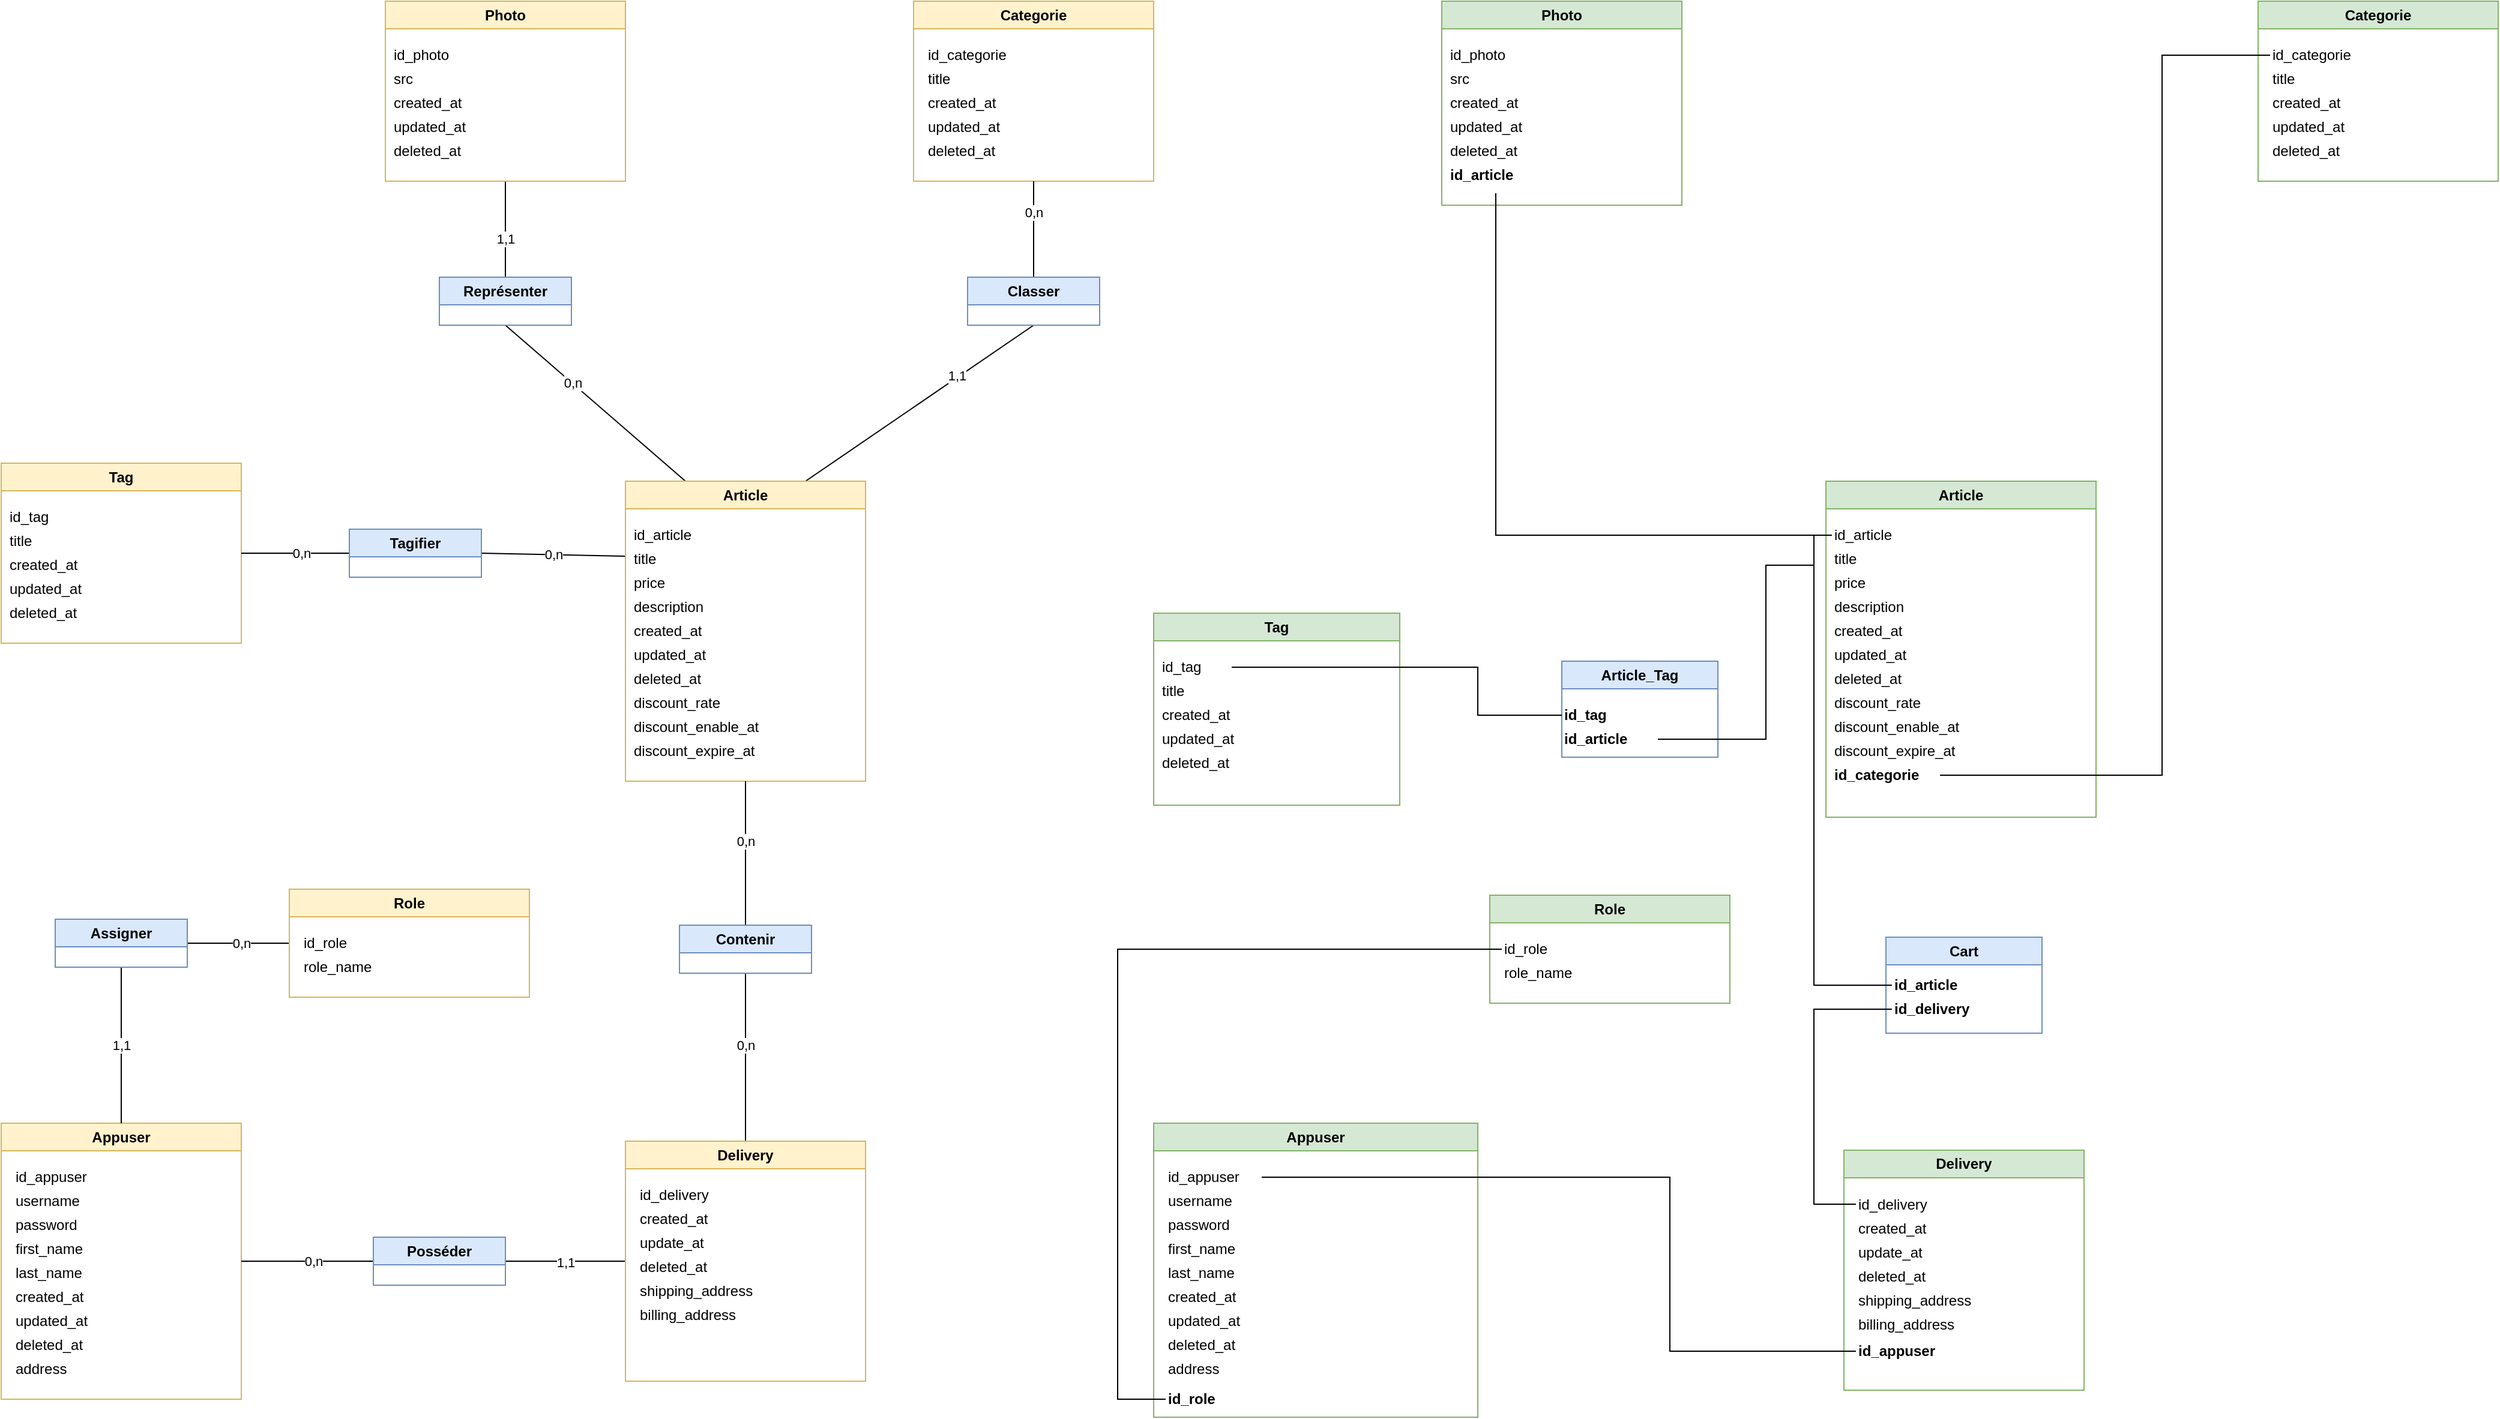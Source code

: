 <mxfile version="20.8.10" type="github">
  <diagram id="aib1PSoFXxBQyVo25-rL" name="Page-1">
    <mxGraphModel dx="2210" dy="775" grid="1" gridSize="10" guides="1" tooltips="1" connect="1" arrows="1" fold="1" page="1" pageScale="1" pageWidth="850" pageHeight="1100" math="0" shadow="0">
      <root>
        <mxCell id="0" />
        <mxCell id="1" parent="0" />
        <mxCell id="JCA2NXcP29K0GtfBwjYJ-50" style="edgeStyle=none;rounded=0;orthogonalLoop=1;jettySize=auto;html=1;exitX=0;exitY=0.25;exitDx=0;exitDy=0;entryX=1;entryY=0.5;entryDx=0;entryDy=0;endArrow=none;endFill=0;elbow=vertical;" parent="1" source="JCA2NXcP29K0GtfBwjYJ-1" target="JCA2NXcP29K0GtfBwjYJ-49" edge="1">
          <mxGeometry relative="1" as="geometry" />
        </mxCell>
        <mxCell id="JCA2NXcP29K0GtfBwjYJ-52" value="0,n" style="edgeLabel;html=1;align=center;verticalAlign=middle;resizable=0;points=[];" parent="JCA2NXcP29K0GtfBwjYJ-50" vertex="1" connectable="0">
          <mxGeometry x="0.302" y="-1" relative="1" as="geometry">
            <mxPoint x="18" y="1" as="offset" />
          </mxGeometry>
        </mxCell>
        <mxCell id="JCA2NXcP29K0GtfBwjYJ-55" style="edgeStyle=none;rounded=0;orthogonalLoop=1;jettySize=auto;html=1;exitX=0.25;exitY=0;exitDx=0;exitDy=0;entryX=0.5;entryY=1;entryDx=0;entryDy=0;endArrow=none;endFill=0;elbow=vertical;" parent="1" source="JCA2NXcP29K0GtfBwjYJ-1" target="JCA2NXcP29K0GtfBwjYJ-54" edge="1">
          <mxGeometry relative="1" as="geometry" />
        </mxCell>
        <mxCell id="JCA2NXcP29K0GtfBwjYJ-57" value="0,n" style="edgeLabel;html=1;align=center;verticalAlign=middle;resizable=0;points=[];" parent="JCA2NXcP29K0GtfBwjYJ-55" vertex="1" connectable="0">
          <mxGeometry x="0.261" relative="1" as="geometry">
            <mxPoint as="offset" />
          </mxGeometry>
        </mxCell>
        <mxCell id="JCA2NXcP29K0GtfBwjYJ-67" style="edgeStyle=none;rounded=0;orthogonalLoop=1;jettySize=auto;html=1;exitX=0.75;exitY=0;exitDx=0;exitDy=0;entryX=0.5;entryY=1;entryDx=0;entryDy=0;endArrow=none;endFill=0;elbow=vertical;" parent="1" source="JCA2NXcP29K0GtfBwjYJ-1" target="JCA2NXcP29K0GtfBwjYJ-65" edge="1">
          <mxGeometry relative="1" as="geometry" />
        </mxCell>
        <mxCell id="JCA2NXcP29K0GtfBwjYJ-68" value="1,1" style="edgeLabel;html=1;align=center;verticalAlign=middle;resizable=0;points=[];" parent="JCA2NXcP29K0GtfBwjYJ-67" vertex="1" connectable="0">
          <mxGeometry x="0.332" y="2" relative="1" as="geometry">
            <mxPoint as="offset" />
          </mxGeometry>
        </mxCell>
        <mxCell id="JCA2NXcP29K0GtfBwjYJ-1" value="Article" style="swimlane;whiteSpace=wrap;html=1;fillColor=#fff2cc;strokeColor=#d6b656;" parent="1" vertex="1">
          <mxGeometry x="360" y="410" width="200" height="250" as="geometry" />
        </mxCell>
        <mxCell id="JCA2NXcP29K0GtfBwjYJ-3" value="title" style="text;html=1;align=left;verticalAlign=middle;resizable=0;points=[];autosize=1;strokeColor=none;fillColor=none;" parent="JCA2NXcP29K0GtfBwjYJ-1" vertex="1">
          <mxGeometry x="5" y="50" width="40" height="30" as="geometry" />
        </mxCell>
        <mxCell id="JCA2NXcP29K0GtfBwjYJ-4" value="price" style="text;html=1;align=left;verticalAlign=middle;resizable=0;points=[];autosize=1;strokeColor=none;fillColor=none;" parent="JCA2NXcP29K0GtfBwjYJ-1" vertex="1">
          <mxGeometry x="5" y="70" width="50" height="30" as="geometry" />
        </mxCell>
        <mxCell id="JCA2NXcP29K0GtfBwjYJ-5" value="description" style="text;html=1;align=left;verticalAlign=middle;resizable=0;points=[];autosize=1;strokeColor=none;fillColor=none;" parent="JCA2NXcP29K0GtfBwjYJ-1" vertex="1">
          <mxGeometry x="5" y="90" width="80" height="30" as="geometry" />
        </mxCell>
        <mxCell id="JCA2NXcP29K0GtfBwjYJ-2" value="id_article" style="text;html=1;align=left;verticalAlign=middle;resizable=0;points=[];autosize=1;strokeColor=none;fillColor=none;" parent="JCA2NXcP29K0GtfBwjYJ-1" vertex="1">
          <mxGeometry x="5" y="30" width="70" height="30" as="geometry" />
        </mxCell>
        <mxCell id="JCA2NXcP29K0GtfBwjYJ-16" value="created_at" style="text;html=1;align=left;verticalAlign=middle;resizable=0;points=[];autosize=1;strokeColor=none;fillColor=none;" parent="JCA2NXcP29K0GtfBwjYJ-1" vertex="1">
          <mxGeometry x="5" y="110" width="80" height="30" as="geometry" />
        </mxCell>
        <mxCell id="JCA2NXcP29K0GtfBwjYJ-17" value="updated_at" style="text;html=1;align=left;verticalAlign=middle;resizable=0;points=[];autosize=1;strokeColor=none;fillColor=none;" parent="JCA2NXcP29K0GtfBwjYJ-1" vertex="1">
          <mxGeometry x="5" y="130" width="80" height="30" as="geometry" />
        </mxCell>
        <mxCell id="JCA2NXcP29K0GtfBwjYJ-18" value="deleted_at" style="text;html=1;align=left;verticalAlign=middle;resizable=0;points=[];autosize=1;strokeColor=none;fillColor=none;" parent="JCA2NXcP29K0GtfBwjYJ-1" vertex="1">
          <mxGeometry x="5" y="150" width="80" height="30" as="geometry" />
        </mxCell>
        <mxCell id="JCA2NXcP29K0GtfBwjYJ-24" value="discount_rate" style="text;html=1;align=left;verticalAlign=middle;resizable=0;points=[];autosize=1;strokeColor=none;fillColor=none;" parent="JCA2NXcP29K0GtfBwjYJ-1" vertex="1">
          <mxGeometry x="5" y="170" width="100" height="30" as="geometry" />
        </mxCell>
        <mxCell id="JCA2NXcP29K0GtfBwjYJ-26" value="discount_enable_at" style="text;html=1;align=left;verticalAlign=middle;resizable=0;points=[];autosize=1;strokeColor=none;fillColor=none;" parent="JCA2NXcP29K0GtfBwjYJ-1" vertex="1">
          <mxGeometry x="5" y="190" width="130" height="30" as="geometry" />
        </mxCell>
        <mxCell id="JCA2NXcP29K0GtfBwjYJ-27" value="discount_expire_at" style="text;html=1;align=left;verticalAlign=middle;resizable=0;points=[];autosize=1;strokeColor=none;fillColor=none;" parent="JCA2NXcP29K0GtfBwjYJ-1" vertex="1">
          <mxGeometry x="5" y="210" width="120" height="30" as="geometry" />
        </mxCell>
        <mxCell id="JCA2NXcP29K0GtfBwjYJ-8" value="Categorie" style="swimlane;whiteSpace=wrap;html=1;fillColor=#fff2cc;strokeColor=#d6b656;" parent="1" vertex="1">
          <mxGeometry x="600" y="10" width="200" height="150" as="geometry" />
        </mxCell>
        <mxCell id="JCA2NXcP29K0GtfBwjYJ-29" value="id_categorie" style="text;html=1;align=left;verticalAlign=middle;resizable=0;points=[];autosize=1;strokeColor=none;fillColor=none;" parent="JCA2NXcP29K0GtfBwjYJ-8" vertex="1">
          <mxGeometry x="10" y="30" width="90" height="30" as="geometry" />
        </mxCell>
        <mxCell id="JCA2NXcP29K0GtfBwjYJ-30" value="title" style="text;html=1;align=left;verticalAlign=middle;resizable=0;points=[];autosize=1;strokeColor=none;fillColor=none;" parent="JCA2NXcP29K0GtfBwjYJ-8" vertex="1">
          <mxGeometry x="10" y="50" width="40" height="30" as="geometry" />
        </mxCell>
        <mxCell id="JCA2NXcP29K0GtfBwjYJ-70" value="created_at" style="text;html=1;align=left;verticalAlign=middle;resizable=0;points=[];autosize=1;strokeColor=none;fillColor=none;" parent="JCA2NXcP29K0GtfBwjYJ-8" vertex="1">
          <mxGeometry x="10" y="70" width="80" height="30" as="geometry" />
        </mxCell>
        <mxCell id="JCA2NXcP29K0GtfBwjYJ-71" value="updated_at" style="text;html=1;align=left;verticalAlign=middle;resizable=0;points=[];autosize=1;strokeColor=none;fillColor=none;" parent="JCA2NXcP29K0GtfBwjYJ-8" vertex="1">
          <mxGeometry x="10" y="90" width="80" height="30" as="geometry" />
        </mxCell>
        <mxCell id="JCA2NXcP29K0GtfBwjYJ-72" value="deleted_at" style="text;html=1;align=left;verticalAlign=middle;resizable=0;points=[];autosize=1;strokeColor=none;fillColor=none;" parent="JCA2NXcP29K0GtfBwjYJ-8" vertex="1">
          <mxGeometry x="10" y="110" width="80" height="30" as="geometry" />
        </mxCell>
        <mxCell id="JCA2NXcP29K0GtfBwjYJ-15" value="Tag" style="swimlane;whiteSpace=wrap;html=1;fillColor=#fff2cc;strokeColor=#d6b656;" parent="1" vertex="1">
          <mxGeometry x="-160" y="395" width="200" height="150" as="geometry" />
        </mxCell>
        <mxCell id="JCA2NXcP29K0GtfBwjYJ-28" value="id_tag" style="text;html=1;align=left;verticalAlign=middle;resizable=0;points=[];autosize=1;strokeColor=none;fillColor=none;" parent="JCA2NXcP29K0GtfBwjYJ-15" vertex="1">
          <mxGeometry x="5" y="30" width="60" height="30" as="geometry" />
        </mxCell>
        <mxCell id="JCA2NXcP29K0GtfBwjYJ-31" value="title" style="text;html=1;align=left;verticalAlign=middle;resizable=0;points=[];autosize=1;strokeColor=none;fillColor=none;" parent="JCA2NXcP29K0GtfBwjYJ-15" vertex="1">
          <mxGeometry x="5" y="50" width="40" height="30" as="geometry" />
        </mxCell>
        <mxCell id="JCA2NXcP29K0GtfBwjYJ-62" value="created_at" style="text;html=1;align=left;verticalAlign=middle;resizable=0;points=[];autosize=1;strokeColor=none;fillColor=none;" parent="JCA2NXcP29K0GtfBwjYJ-15" vertex="1">
          <mxGeometry x="5" y="70" width="80" height="30" as="geometry" />
        </mxCell>
        <mxCell id="JCA2NXcP29K0GtfBwjYJ-63" value="updated_at" style="text;html=1;align=left;verticalAlign=middle;resizable=0;points=[];autosize=1;strokeColor=none;fillColor=none;" parent="JCA2NXcP29K0GtfBwjYJ-15" vertex="1">
          <mxGeometry x="5" y="90" width="80" height="30" as="geometry" />
        </mxCell>
        <mxCell id="JCA2NXcP29K0GtfBwjYJ-64" value="deleted_at" style="text;html=1;align=left;verticalAlign=middle;resizable=0;points=[];autosize=1;strokeColor=none;fillColor=none;" parent="JCA2NXcP29K0GtfBwjYJ-15" vertex="1">
          <mxGeometry x="5" y="110" width="80" height="30" as="geometry" />
        </mxCell>
        <mxCell id="JCA2NXcP29K0GtfBwjYJ-56" style="edgeStyle=none;rounded=0;orthogonalLoop=1;jettySize=auto;html=1;exitX=0.5;exitY=1;exitDx=0;exitDy=0;entryX=0.5;entryY=0;entryDx=0;entryDy=0;endArrow=none;endFill=0;elbow=vertical;" parent="1" source="JCA2NXcP29K0GtfBwjYJ-19" target="JCA2NXcP29K0GtfBwjYJ-54" edge="1">
          <mxGeometry relative="1" as="geometry" />
        </mxCell>
        <mxCell id="JCA2NXcP29K0GtfBwjYJ-58" value="1,1" style="edgeLabel;html=1;align=center;verticalAlign=middle;resizable=0;points=[];" parent="JCA2NXcP29K0GtfBwjYJ-56" vertex="1" connectable="0">
          <mxGeometry x="0.201" relative="1" as="geometry">
            <mxPoint as="offset" />
          </mxGeometry>
        </mxCell>
        <mxCell id="JCA2NXcP29K0GtfBwjYJ-19" value="Photo" style="swimlane;whiteSpace=wrap;html=1;fillColor=#fff2cc;strokeColor=#d6b656;" parent="1" vertex="1">
          <mxGeometry x="160" y="10" width="200" height="150" as="geometry" />
        </mxCell>
        <mxCell id="JCA2NXcP29K0GtfBwjYJ-20" value="id_photo" style="text;html=1;align=left;verticalAlign=middle;resizable=0;points=[];autosize=1;strokeColor=none;fillColor=none;" parent="JCA2NXcP29K0GtfBwjYJ-19" vertex="1">
          <mxGeometry x="5" y="30" width="70" height="30" as="geometry" />
        </mxCell>
        <mxCell id="JCA2NXcP29K0GtfBwjYJ-21" value="src" style="text;html=1;align=left;verticalAlign=middle;resizable=0;points=[];autosize=1;strokeColor=none;fillColor=none;" parent="JCA2NXcP29K0GtfBwjYJ-19" vertex="1">
          <mxGeometry x="5" y="50" width="40" height="30" as="geometry" />
        </mxCell>
        <mxCell id="JCA2NXcP29K0GtfBwjYJ-59" value="created_at" style="text;html=1;align=left;verticalAlign=middle;resizable=0;points=[];autosize=1;strokeColor=none;fillColor=none;" parent="JCA2NXcP29K0GtfBwjYJ-19" vertex="1">
          <mxGeometry x="5" y="70" width="80" height="30" as="geometry" />
        </mxCell>
        <mxCell id="JCA2NXcP29K0GtfBwjYJ-60" value="updated_at" style="text;html=1;align=left;verticalAlign=middle;resizable=0;points=[];autosize=1;strokeColor=none;fillColor=none;" parent="JCA2NXcP29K0GtfBwjYJ-19" vertex="1">
          <mxGeometry x="5" y="90" width="80" height="30" as="geometry" />
        </mxCell>
        <mxCell id="JCA2NXcP29K0GtfBwjYJ-61" value="deleted_at" style="text;html=1;align=left;verticalAlign=middle;resizable=0;points=[];autosize=1;strokeColor=none;fillColor=none;" parent="JCA2NXcP29K0GtfBwjYJ-19" vertex="1">
          <mxGeometry x="5" y="110" width="80" height="30" as="geometry" />
        </mxCell>
        <mxCell id="JCA2NXcP29K0GtfBwjYJ-51" style="edgeStyle=none;rounded=0;orthogonalLoop=1;jettySize=auto;html=1;exitX=0;exitY=0.5;exitDx=0;exitDy=0;entryX=1;entryY=0.5;entryDx=0;entryDy=0;endArrow=none;endFill=0;elbow=vertical;" parent="1" source="JCA2NXcP29K0GtfBwjYJ-49" target="JCA2NXcP29K0GtfBwjYJ-15" edge="1">
          <mxGeometry relative="1" as="geometry" />
        </mxCell>
        <mxCell id="JCA2NXcP29K0GtfBwjYJ-53" value="0,n" style="edgeLabel;html=1;align=center;verticalAlign=middle;resizable=0;points=[];" parent="JCA2NXcP29K0GtfBwjYJ-51" vertex="1" connectable="0">
          <mxGeometry x="-0.236" y="-1" relative="1" as="geometry">
            <mxPoint x="-6" y="1" as="offset" />
          </mxGeometry>
        </mxCell>
        <mxCell id="JCA2NXcP29K0GtfBwjYJ-49" value="Tagifier" style="swimlane;whiteSpace=wrap;html=1;fillColor=#dae8fc;strokeColor=#6c8ebf;" parent="1" vertex="1">
          <mxGeometry x="130" y="450" width="110" height="40" as="geometry" />
        </mxCell>
        <mxCell id="JCA2NXcP29K0GtfBwjYJ-54" value="Représenter" style="swimlane;whiteSpace=wrap;html=1;fillColor=#dae8fc;strokeColor=#6c8ebf;" parent="1" vertex="1">
          <mxGeometry x="205" y="240" width="110" height="40" as="geometry" />
        </mxCell>
        <mxCell id="JCA2NXcP29K0GtfBwjYJ-66" style="edgeStyle=none;rounded=0;orthogonalLoop=1;jettySize=auto;html=1;exitX=0.5;exitY=0;exitDx=0;exitDy=0;entryX=0.5;entryY=1;entryDx=0;entryDy=0;endArrow=none;endFill=0;elbow=vertical;" parent="1" source="JCA2NXcP29K0GtfBwjYJ-65" target="JCA2NXcP29K0GtfBwjYJ-8" edge="1">
          <mxGeometry relative="1" as="geometry" />
        </mxCell>
        <mxCell id="JCA2NXcP29K0GtfBwjYJ-69" value="0,n" style="edgeLabel;html=1;align=center;verticalAlign=middle;resizable=0;points=[];" parent="JCA2NXcP29K0GtfBwjYJ-66" vertex="1" connectable="0">
          <mxGeometry x="0.35" relative="1" as="geometry">
            <mxPoint as="offset" />
          </mxGeometry>
        </mxCell>
        <mxCell id="JCA2NXcP29K0GtfBwjYJ-65" value="Classer" style="swimlane;whiteSpace=wrap;html=1;fillColor=#dae8fc;strokeColor=#6c8ebf;" parent="1" vertex="1">
          <mxGeometry x="645" y="240" width="110" height="40" as="geometry" />
        </mxCell>
        <mxCell id="GthT2uYReH11epvPupzd-1" value="Appuser" style="swimlane;whiteSpace=wrap;html=1;fillColor=#fff2cc;strokeColor=#d6b656;" parent="1" vertex="1">
          <mxGeometry x="-160" y="945" width="200" height="230" as="geometry" />
        </mxCell>
        <mxCell id="GthT2uYReH11epvPupzd-4" value="username" style="text;html=1;align=left;verticalAlign=middle;resizable=0;points=[];autosize=1;strokeColor=none;fillColor=none;" parent="GthT2uYReH11epvPupzd-1" vertex="1">
          <mxGeometry x="10" y="50" width="80" height="30" as="geometry" />
        </mxCell>
        <mxCell id="GthT2uYReH11epvPupzd-2" value="id_appuser" style="text;html=1;align=left;verticalAlign=middle;resizable=0;points=[];autosize=1;strokeColor=none;fillColor=none;" parent="GthT2uYReH11epvPupzd-1" vertex="1">
          <mxGeometry x="10" y="30" width="80" height="30" as="geometry" />
        </mxCell>
        <mxCell id="GthT2uYReH11epvPupzd-5" value="password" style="text;html=1;align=left;verticalAlign=middle;resizable=0;points=[];autosize=1;strokeColor=none;fillColor=none;" parent="GthT2uYReH11epvPupzd-1" vertex="1">
          <mxGeometry x="10" y="70" width="70" height="30" as="geometry" />
        </mxCell>
        <mxCell id="GthT2uYReH11epvPupzd-6" value="created_at" style="text;html=1;align=left;verticalAlign=middle;resizable=0;points=[];autosize=1;strokeColor=none;fillColor=none;" parent="GthT2uYReH11epvPupzd-1" vertex="1">
          <mxGeometry x="10" y="130" width="80" height="30" as="geometry" />
        </mxCell>
        <mxCell id="GthT2uYReH11epvPupzd-7" value="updated_at" style="text;html=1;align=left;verticalAlign=middle;resizable=0;points=[];autosize=1;strokeColor=none;fillColor=none;" parent="GthT2uYReH11epvPupzd-1" vertex="1">
          <mxGeometry x="10" y="150" width="80" height="30" as="geometry" />
        </mxCell>
        <mxCell id="GthT2uYReH11epvPupzd-8" value="deleted_at" style="text;html=1;align=left;verticalAlign=middle;resizable=0;points=[];autosize=1;strokeColor=none;fillColor=none;" parent="GthT2uYReH11epvPupzd-1" vertex="1">
          <mxGeometry x="10" y="170" width="80" height="30" as="geometry" />
        </mxCell>
        <mxCell id="GthT2uYReH11epvPupzd-25" value="address" style="text;html=1;align=left;verticalAlign=middle;resizable=0;points=[];autosize=1;strokeColor=none;fillColor=none;" parent="GthT2uYReH11epvPupzd-1" vertex="1">
          <mxGeometry x="10" y="190" width="70" height="30" as="geometry" />
        </mxCell>
        <mxCell id="GthT2uYReH11epvPupzd-29" value="first_name" style="text;html=1;align=left;verticalAlign=middle;resizable=0;points=[];autosize=1;strokeColor=none;fillColor=none;" parent="GthT2uYReH11epvPupzd-1" vertex="1">
          <mxGeometry x="10" y="90" width="80" height="30" as="geometry" />
        </mxCell>
        <mxCell id="GthT2uYReH11epvPupzd-30" value="last_name" style="text;html=1;align=left;verticalAlign=middle;resizable=0;points=[];autosize=1;strokeColor=none;fillColor=none;" parent="GthT2uYReH11epvPupzd-1" vertex="1">
          <mxGeometry x="10" y="110" width="80" height="30" as="geometry" />
        </mxCell>
        <mxCell id="GthT2uYReH11epvPupzd-13" style="edgeStyle=orthogonalEdgeStyle;rounded=0;orthogonalLoop=1;jettySize=auto;html=1;exitX=1;exitY=0.5;exitDx=0;exitDy=0;entryX=0;entryY=0.5;entryDx=0;entryDy=0;endArrow=none;endFill=0;" parent="1" source="GthT2uYReH11epvPupzd-11" edge="1">
          <mxGeometry relative="1" as="geometry">
            <mxPoint x="360" y="1060" as="targetPoint" />
          </mxGeometry>
        </mxCell>
        <mxCell id="GthT2uYReH11epvPupzd-14" value="1,1" style="edgeLabel;html=1;align=center;verticalAlign=middle;resizable=0;points=[];" parent="GthT2uYReH11epvPupzd-13" vertex="1" connectable="0">
          <mxGeometry x="0.28" relative="1" as="geometry">
            <mxPoint x="-14" as="offset" />
          </mxGeometry>
        </mxCell>
        <mxCell id="GthT2uYReH11epvPupzd-16" style="edgeStyle=orthogonalEdgeStyle;rounded=0;orthogonalLoop=1;jettySize=auto;html=1;exitX=0;exitY=0.5;exitDx=0;exitDy=0;entryX=1;entryY=0.5;entryDx=0;entryDy=0;endArrow=none;endFill=0;" parent="1" source="GthT2uYReH11epvPupzd-11" target="GthT2uYReH11epvPupzd-1" edge="1">
          <mxGeometry relative="1" as="geometry">
            <Array as="points">
              <mxPoint x="100" y="1060" />
              <mxPoint x="100" y="1060" />
            </Array>
          </mxGeometry>
        </mxCell>
        <mxCell id="GthT2uYReH11epvPupzd-17" value="0,n" style="edgeLabel;html=1;align=center;verticalAlign=middle;resizable=0;points=[];" parent="GthT2uYReH11epvPupzd-16" vertex="1" connectable="0">
          <mxGeometry x="0.218" relative="1" as="geometry">
            <mxPoint x="17" as="offset" />
          </mxGeometry>
        </mxCell>
        <mxCell id="GthT2uYReH11epvPupzd-11" value="Posséder" style="swimlane;whiteSpace=wrap;html=1;fillColor=#dae8fc;strokeColor=#6c8ebf;" parent="1" vertex="1">
          <mxGeometry x="150" y="1040" width="110" height="40" as="geometry" />
        </mxCell>
        <mxCell id="GthT2uYReH11epvPupzd-19" style="edgeStyle=orthogonalEdgeStyle;rounded=0;orthogonalLoop=1;jettySize=auto;html=1;exitX=0.5;exitY=1;exitDx=0;exitDy=0;entryX=0.5;entryY=0;entryDx=0;entryDy=0;endArrow=none;endFill=0;" parent="1" source="GthT2uYReH11epvPupzd-18" edge="1">
          <mxGeometry relative="1" as="geometry">
            <mxPoint x="460" y="960" as="targetPoint" />
          </mxGeometry>
        </mxCell>
        <mxCell id="GthT2uYReH11epvPupzd-24" value="0,n" style="edgeLabel;html=1;align=center;verticalAlign=middle;resizable=0;points=[];" parent="GthT2uYReH11epvPupzd-19" vertex="1" connectable="0">
          <mxGeometry x="-0.343" y="1" relative="1" as="geometry">
            <mxPoint x="-1" y="14" as="offset" />
          </mxGeometry>
        </mxCell>
        <mxCell id="GthT2uYReH11epvPupzd-22" style="edgeStyle=orthogonalEdgeStyle;rounded=0;orthogonalLoop=1;jettySize=auto;html=1;exitX=0.5;exitY=0;exitDx=0;exitDy=0;entryX=0.5;entryY=1;entryDx=0;entryDy=0;endArrow=none;endFill=0;" parent="1" source="GthT2uYReH11epvPupzd-18" target="JCA2NXcP29K0GtfBwjYJ-1" edge="1">
          <mxGeometry relative="1" as="geometry" />
        </mxCell>
        <mxCell id="GthT2uYReH11epvPupzd-23" value="0,n" style="edgeLabel;html=1;align=center;verticalAlign=middle;resizable=0;points=[];" parent="GthT2uYReH11epvPupzd-22" vertex="1" connectable="0">
          <mxGeometry x="0.2" relative="1" as="geometry">
            <mxPoint y="2" as="offset" />
          </mxGeometry>
        </mxCell>
        <mxCell id="GthT2uYReH11epvPupzd-18" value="Contenir" style="swimlane;whiteSpace=wrap;html=1;fillColor=#dae8fc;strokeColor=#6c8ebf;" parent="1" vertex="1">
          <mxGeometry x="405" y="780" width="110" height="40" as="geometry" />
        </mxCell>
        <mxCell id="GthT2uYReH11epvPupzd-32" style="edgeStyle=orthogonalEdgeStyle;rounded=0;orthogonalLoop=1;jettySize=auto;html=1;exitX=0;exitY=0.5;exitDx=0;exitDy=0;entryX=1;entryY=0.5;entryDx=0;entryDy=0;endArrow=none;endFill=0;" parent="1" source="GthT2uYReH11epvPupzd-26" target="GthT2uYReH11epvPupzd-31" edge="1">
          <mxGeometry relative="1" as="geometry" />
        </mxCell>
        <mxCell id="GthT2uYReH11epvPupzd-34" value="0,n" style="edgeLabel;html=1;align=center;verticalAlign=middle;resizable=0;points=[];" parent="GthT2uYReH11epvPupzd-32" vertex="1" connectable="0">
          <mxGeometry x="0.271" y="3" relative="1" as="geometry">
            <mxPoint x="14" y="-3" as="offset" />
          </mxGeometry>
        </mxCell>
        <mxCell id="GthT2uYReH11epvPupzd-26" value="Role" style="swimlane;whiteSpace=wrap;html=1;fillColor=#fff2cc;strokeColor=#d6b656;" parent="1" vertex="1">
          <mxGeometry x="80" y="750" width="200" height="90" as="geometry" />
        </mxCell>
        <mxCell id="GthT2uYReH11epvPupzd-27" value="id_role" style="text;html=1;align=left;verticalAlign=middle;resizable=0;points=[];autosize=1;strokeColor=none;fillColor=none;" parent="GthT2uYReH11epvPupzd-26" vertex="1">
          <mxGeometry x="10" y="30" width="60" height="30" as="geometry" />
        </mxCell>
        <mxCell id="GthT2uYReH11epvPupzd-28" value="role_name" style="text;html=1;align=left;verticalAlign=middle;resizable=0;points=[];autosize=1;strokeColor=none;fillColor=none;" parent="GthT2uYReH11epvPupzd-26" vertex="1">
          <mxGeometry x="10" y="50" width="80" height="30" as="geometry" />
        </mxCell>
        <mxCell id="GthT2uYReH11epvPupzd-33" style="edgeStyle=orthogonalEdgeStyle;rounded=0;orthogonalLoop=1;jettySize=auto;html=1;exitX=0.5;exitY=1;exitDx=0;exitDy=0;entryX=0.5;entryY=0;entryDx=0;entryDy=0;endArrow=none;endFill=0;" parent="1" source="GthT2uYReH11epvPupzd-31" target="GthT2uYReH11epvPupzd-1" edge="1">
          <mxGeometry relative="1" as="geometry" />
        </mxCell>
        <mxCell id="GthT2uYReH11epvPupzd-35" value="1,1" style="edgeLabel;html=1;align=center;verticalAlign=middle;resizable=0;points=[];" parent="GthT2uYReH11epvPupzd-33" vertex="1" connectable="0">
          <mxGeometry x="-0.169" y="2" relative="1" as="geometry">
            <mxPoint x="-2" y="11" as="offset" />
          </mxGeometry>
        </mxCell>
        <mxCell id="GthT2uYReH11epvPupzd-31" value="Assigner" style="swimlane;whiteSpace=wrap;html=1;fillColor=#dae8fc;strokeColor=#6c8ebf;" parent="1" vertex="1">
          <mxGeometry x="-115" y="775" width="110" height="40" as="geometry" />
        </mxCell>
        <mxCell id="GthT2uYReH11epvPupzd-39" value="Delivery" style="swimlane;whiteSpace=wrap;html=1;fillColor=#fff2cc;strokeColor=#d6b656;startSize=23;" parent="1" vertex="1">
          <mxGeometry x="360" y="960" width="200" height="200" as="geometry" />
        </mxCell>
        <mxCell id="GthT2uYReH11epvPupzd-40" value="id_delivery" style="text;html=1;align=left;verticalAlign=middle;resizable=0;points=[];autosize=1;strokeColor=none;fillColor=none;" parent="GthT2uYReH11epvPupzd-39" vertex="1">
          <mxGeometry x="10" y="30" width="80" height="30" as="geometry" />
        </mxCell>
        <mxCell id="GthT2uYReH11epvPupzd-41" value="created_at" style="text;html=1;align=left;verticalAlign=middle;resizable=0;points=[];autosize=1;strokeColor=none;fillColor=none;" parent="GthT2uYReH11epvPupzd-39" vertex="1">
          <mxGeometry x="10" y="50" width="80" height="30" as="geometry" />
        </mxCell>
        <mxCell id="GthT2uYReH11epvPupzd-42" value="update_at" style="text;html=1;align=left;verticalAlign=middle;resizable=0;points=[];autosize=1;strokeColor=none;fillColor=none;" parent="GthT2uYReH11epvPupzd-39" vertex="1">
          <mxGeometry x="10" y="70" width="80" height="30" as="geometry" />
        </mxCell>
        <mxCell id="GthT2uYReH11epvPupzd-43" value="deleted_at" style="text;html=1;align=left;verticalAlign=middle;resizable=0;points=[];autosize=1;strokeColor=none;fillColor=none;" parent="GthT2uYReH11epvPupzd-39" vertex="1">
          <mxGeometry x="10" y="90" width="80" height="30" as="geometry" />
        </mxCell>
        <mxCell id="GthT2uYReH11epvPupzd-49" value="shipping_address" style="text;html=1;align=left;verticalAlign=middle;resizable=0;points=[];autosize=1;strokeColor=none;fillColor=none;" parent="GthT2uYReH11epvPupzd-39" vertex="1">
          <mxGeometry x="10" y="110" width="120" height="30" as="geometry" />
        </mxCell>
        <mxCell id="GthT2uYReH11epvPupzd-50" value="billing_address" style="text;html=1;align=left;verticalAlign=middle;resizable=0;points=[];autosize=1;strokeColor=none;fillColor=none;" parent="GthT2uYReH11epvPupzd-39" vertex="1">
          <mxGeometry x="10" y="130" width="100" height="30" as="geometry" />
        </mxCell>
        <mxCell id="LTdKM08QYmZRbwd2wh2D-7" value="Article" style="swimlane;whiteSpace=wrap;html=1;fillColor=#d5e8d4;strokeColor=#82b366;" parent="1" vertex="1">
          <mxGeometry x="1360" y="410" width="225" height="280" as="geometry" />
        </mxCell>
        <mxCell id="LTdKM08QYmZRbwd2wh2D-8" value="title" style="text;html=1;align=left;verticalAlign=middle;resizable=0;points=[];autosize=1;strokeColor=none;fillColor=none;" parent="LTdKM08QYmZRbwd2wh2D-7" vertex="1">
          <mxGeometry x="5" y="50" width="40" height="30" as="geometry" />
        </mxCell>
        <mxCell id="LTdKM08QYmZRbwd2wh2D-9" value="price" style="text;html=1;align=left;verticalAlign=middle;resizable=0;points=[];autosize=1;strokeColor=none;fillColor=none;" parent="LTdKM08QYmZRbwd2wh2D-7" vertex="1">
          <mxGeometry x="5" y="70" width="50" height="30" as="geometry" />
        </mxCell>
        <mxCell id="LTdKM08QYmZRbwd2wh2D-10" value="description" style="text;html=1;align=left;verticalAlign=middle;resizable=0;points=[];autosize=1;strokeColor=none;fillColor=none;" parent="LTdKM08QYmZRbwd2wh2D-7" vertex="1">
          <mxGeometry x="5" y="90" width="80" height="30" as="geometry" />
        </mxCell>
        <mxCell id="LTdKM08QYmZRbwd2wh2D-11" value="id_article" style="text;html=1;align=left;verticalAlign=middle;resizable=0;points=[];autosize=1;strokeColor=none;fillColor=none;" parent="LTdKM08QYmZRbwd2wh2D-7" vertex="1">
          <mxGeometry x="5" y="30" width="70" height="30" as="geometry" />
        </mxCell>
        <mxCell id="LTdKM08QYmZRbwd2wh2D-12" value="created_at" style="text;html=1;align=left;verticalAlign=middle;resizable=0;points=[];autosize=1;strokeColor=none;fillColor=none;" parent="LTdKM08QYmZRbwd2wh2D-7" vertex="1">
          <mxGeometry x="5" y="110" width="80" height="30" as="geometry" />
        </mxCell>
        <mxCell id="LTdKM08QYmZRbwd2wh2D-13" value="updated_at" style="text;html=1;align=left;verticalAlign=middle;resizable=0;points=[];autosize=1;strokeColor=none;fillColor=none;" parent="LTdKM08QYmZRbwd2wh2D-7" vertex="1">
          <mxGeometry x="5" y="130" width="80" height="30" as="geometry" />
        </mxCell>
        <mxCell id="LTdKM08QYmZRbwd2wh2D-14" value="deleted_at" style="text;html=1;align=left;verticalAlign=middle;resizable=0;points=[];autosize=1;strokeColor=none;fillColor=none;" parent="LTdKM08QYmZRbwd2wh2D-7" vertex="1">
          <mxGeometry x="5" y="150" width="80" height="30" as="geometry" />
        </mxCell>
        <mxCell id="LTdKM08QYmZRbwd2wh2D-15" value="discount_rate" style="text;html=1;align=left;verticalAlign=middle;resizable=0;points=[];autosize=1;strokeColor=none;fillColor=none;" parent="LTdKM08QYmZRbwd2wh2D-7" vertex="1">
          <mxGeometry x="5" y="170" width="100" height="30" as="geometry" />
        </mxCell>
        <mxCell id="LTdKM08QYmZRbwd2wh2D-16" value="discount_enable_at" style="text;html=1;align=left;verticalAlign=middle;resizable=0;points=[];autosize=1;strokeColor=none;fillColor=none;" parent="LTdKM08QYmZRbwd2wh2D-7" vertex="1">
          <mxGeometry x="5" y="190" width="130" height="30" as="geometry" />
        </mxCell>
        <mxCell id="LTdKM08QYmZRbwd2wh2D-17" value="discount_expire_at" style="text;html=1;align=left;verticalAlign=middle;resizable=0;points=[];autosize=1;strokeColor=none;fillColor=none;" parent="LTdKM08QYmZRbwd2wh2D-7" vertex="1">
          <mxGeometry x="5" y="210" width="120" height="30" as="geometry" />
        </mxCell>
        <mxCell id="LTdKM08QYmZRbwd2wh2D-27" value="id_categorie" style="text;html=1;align=left;verticalAlign=middle;resizable=0;points=[];autosize=1;strokeColor=none;fillColor=none;fontStyle=1" parent="LTdKM08QYmZRbwd2wh2D-7" vertex="1">
          <mxGeometry x="5" y="230" width="90" height="30" as="geometry" />
        </mxCell>
        <mxCell id="LTdKM08QYmZRbwd2wh2D-18" value="Categorie" style="swimlane;whiteSpace=wrap;html=1;fillColor=#d5e8d4;strokeColor=#82b366;" parent="1" vertex="1">
          <mxGeometry x="1720" y="10" width="200" height="150" as="geometry" />
        </mxCell>
        <mxCell id="LTdKM08QYmZRbwd2wh2D-19" value="id_categorie" style="text;html=1;align=left;verticalAlign=middle;resizable=0;points=[];autosize=1;strokeColor=none;fillColor=none;" parent="LTdKM08QYmZRbwd2wh2D-18" vertex="1">
          <mxGeometry x="10" y="30" width="90" height="30" as="geometry" />
        </mxCell>
        <mxCell id="LTdKM08QYmZRbwd2wh2D-20" value="title" style="text;html=1;align=left;verticalAlign=middle;resizable=0;points=[];autosize=1;strokeColor=none;fillColor=none;" parent="LTdKM08QYmZRbwd2wh2D-18" vertex="1">
          <mxGeometry x="10" y="50" width="40" height="30" as="geometry" />
        </mxCell>
        <mxCell id="LTdKM08QYmZRbwd2wh2D-21" value="created_at" style="text;html=1;align=left;verticalAlign=middle;resizable=0;points=[];autosize=1;strokeColor=none;fillColor=none;" parent="LTdKM08QYmZRbwd2wh2D-18" vertex="1">
          <mxGeometry x="10" y="70" width="80" height="30" as="geometry" />
        </mxCell>
        <mxCell id="LTdKM08QYmZRbwd2wh2D-22" value="updated_at" style="text;html=1;align=left;verticalAlign=middle;resizable=0;points=[];autosize=1;strokeColor=none;fillColor=none;" parent="LTdKM08QYmZRbwd2wh2D-18" vertex="1">
          <mxGeometry x="10" y="90" width="80" height="30" as="geometry" />
        </mxCell>
        <mxCell id="LTdKM08QYmZRbwd2wh2D-23" value="deleted_at" style="text;html=1;align=left;verticalAlign=middle;resizable=0;points=[];autosize=1;strokeColor=none;fillColor=none;" parent="LTdKM08QYmZRbwd2wh2D-18" vertex="1">
          <mxGeometry x="10" y="110" width="80" height="30" as="geometry" />
        </mxCell>
        <mxCell id="LTdKM08QYmZRbwd2wh2D-28" value="" style="edgeStyle=orthogonalEdgeStyle;rounded=0;orthogonalLoop=1;jettySize=auto;html=1;endArrow=none;endFill=0;" parent="1" source="LTdKM08QYmZRbwd2wh2D-19" target="LTdKM08QYmZRbwd2wh2D-27" edge="1">
          <mxGeometry relative="1" as="geometry">
            <Array as="points">
              <mxPoint x="1640" y="55" />
              <mxPoint x="1640" y="655" />
            </Array>
          </mxGeometry>
        </mxCell>
        <mxCell id="LTdKM08QYmZRbwd2wh2D-29" value="Photo" style="swimlane;whiteSpace=wrap;html=1;fillColor=#d5e8d4;strokeColor=#82b366;" parent="1" vertex="1">
          <mxGeometry x="1040" y="10" width="200" height="170" as="geometry" />
        </mxCell>
        <mxCell id="LTdKM08QYmZRbwd2wh2D-30" value="id_photo" style="text;html=1;align=left;verticalAlign=middle;resizable=0;points=[];autosize=1;strokeColor=none;fillColor=none;" parent="LTdKM08QYmZRbwd2wh2D-29" vertex="1">
          <mxGeometry x="5" y="30" width="70" height="30" as="geometry" />
        </mxCell>
        <mxCell id="LTdKM08QYmZRbwd2wh2D-31" value="src" style="text;html=1;align=left;verticalAlign=middle;resizable=0;points=[];autosize=1;strokeColor=none;fillColor=none;" parent="LTdKM08QYmZRbwd2wh2D-29" vertex="1">
          <mxGeometry x="5" y="50" width="40" height="30" as="geometry" />
        </mxCell>
        <mxCell id="LTdKM08QYmZRbwd2wh2D-32" value="created_at" style="text;html=1;align=left;verticalAlign=middle;resizable=0;points=[];autosize=1;strokeColor=none;fillColor=none;" parent="LTdKM08QYmZRbwd2wh2D-29" vertex="1">
          <mxGeometry x="5" y="70" width="80" height="30" as="geometry" />
        </mxCell>
        <mxCell id="LTdKM08QYmZRbwd2wh2D-33" value="updated_at" style="text;html=1;align=left;verticalAlign=middle;resizable=0;points=[];autosize=1;strokeColor=none;fillColor=none;" parent="LTdKM08QYmZRbwd2wh2D-29" vertex="1">
          <mxGeometry x="5" y="90" width="80" height="30" as="geometry" />
        </mxCell>
        <mxCell id="LTdKM08QYmZRbwd2wh2D-34" value="deleted_at" style="text;html=1;align=left;verticalAlign=middle;resizable=0;points=[];autosize=1;strokeColor=none;fillColor=none;" parent="LTdKM08QYmZRbwd2wh2D-29" vertex="1">
          <mxGeometry x="5" y="110" width="80" height="30" as="geometry" />
        </mxCell>
        <mxCell id="LTdKM08QYmZRbwd2wh2D-35" value="id_article" style="text;html=1;align=left;verticalAlign=middle;resizable=0;points=[];autosize=1;strokeColor=none;fillColor=none;fontStyle=1" parent="LTdKM08QYmZRbwd2wh2D-29" vertex="1">
          <mxGeometry x="5" y="130" width="80" height="30" as="geometry" />
        </mxCell>
        <mxCell id="LTdKM08QYmZRbwd2wh2D-36" value="" style="edgeStyle=orthogonalEdgeStyle;rounded=0;orthogonalLoop=1;jettySize=auto;html=1;endArrow=none;endFill=0;" parent="1" source="LTdKM08QYmZRbwd2wh2D-11" target="LTdKM08QYmZRbwd2wh2D-35" edge="1">
          <mxGeometry relative="1" as="geometry" />
        </mxCell>
        <mxCell id="LTdKM08QYmZRbwd2wh2D-37" value="Tag" style="swimlane;whiteSpace=wrap;html=1;fillColor=#d5e8d4;strokeColor=#82b366;" parent="1" vertex="1">
          <mxGeometry x="800" y="520" width="205" height="160" as="geometry" />
        </mxCell>
        <mxCell id="LTdKM08QYmZRbwd2wh2D-38" value="id_tag" style="text;html=1;align=left;verticalAlign=middle;resizable=0;points=[];autosize=1;strokeColor=none;fillColor=none;" parent="LTdKM08QYmZRbwd2wh2D-37" vertex="1">
          <mxGeometry x="5" y="30" width="60" height="30" as="geometry" />
        </mxCell>
        <mxCell id="LTdKM08QYmZRbwd2wh2D-39" value="title" style="text;html=1;align=left;verticalAlign=middle;resizable=0;points=[];autosize=1;strokeColor=none;fillColor=none;" parent="LTdKM08QYmZRbwd2wh2D-37" vertex="1">
          <mxGeometry x="5" y="50" width="40" height="30" as="geometry" />
        </mxCell>
        <mxCell id="LTdKM08QYmZRbwd2wh2D-40" value="created_at" style="text;html=1;align=left;verticalAlign=middle;resizable=0;points=[];autosize=1;strokeColor=none;fillColor=none;" parent="LTdKM08QYmZRbwd2wh2D-37" vertex="1">
          <mxGeometry x="5" y="70" width="80" height="30" as="geometry" />
        </mxCell>
        <mxCell id="LTdKM08QYmZRbwd2wh2D-41" value="updated_at" style="text;html=1;align=left;verticalAlign=middle;resizable=0;points=[];autosize=1;strokeColor=none;fillColor=none;" parent="LTdKM08QYmZRbwd2wh2D-37" vertex="1">
          <mxGeometry x="5" y="90" width="80" height="30" as="geometry" />
        </mxCell>
        <mxCell id="LTdKM08QYmZRbwd2wh2D-42" value="deleted_at" style="text;html=1;align=left;verticalAlign=middle;resizable=0;points=[];autosize=1;strokeColor=none;fillColor=none;" parent="LTdKM08QYmZRbwd2wh2D-37" vertex="1">
          <mxGeometry x="5" y="110" width="80" height="30" as="geometry" />
        </mxCell>
        <mxCell id="LTdKM08QYmZRbwd2wh2D-43" value="Article_Tag" style="swimlane;whiteSpace=wrap;html=1;fillColor=#dae8fc;strokeColor=#6c8ebf;" parent="1" vertex="1">
          <mxGeometry x="1140" y="560" width="130" height="80" as="geometry" />
        </mxCell>
        <mxCell id="LTdKM08QYmZRbwd2wh2D-44" value="id_tag" style="text;html=1;align=left;verticalAlign=middle;resizable=0;points=[];autosize=1;strokeColor=none;fillColor=none;fontStyle=1" parent="LTdKM08QYmZRbwd2wh2D-43" vertex="1">
          <mxGeometry y="30" width="60" height="30" as="geometry" />
        </mxCell>
        <mxCell id="LTdKM08QYmZRbwd2wh2D-46" value="id_article" style="text;html=1;align=left;verticalAlign=middle;resizable=0;points=[];autosize=1;strokeColor=none;fillColor=none;fontStyle=1" parent="LTdKM08QYmZRbwd2wh2D-43" vertex="1">
          <mxGeometry y="50" width="80" height="30" as="geometry" />
        </mxCell>
        <mxCell id="LTdKM08QYmZRbwd2wh2D-45" value="" style="edgeStyle=orthogonalEdgeStyle;rounded=0;orthogonalLoop=1;jettySize=auto;html=1;endArrow=none;endFill=0;" parent="1" source="LTdKM08QYmZRbwd2wh2D-38" target="LTdKM08QYmZRbwd2wh2D-44" edge="1">
          <mxGeometry relative="1" as="geometry">
            <Array as="points">
              <mxPoint x="1070" y="565" />
              <mxPoint x="1070" y="605" />
            </Array>
          </mxGeometry>
        </mxCell>
        <mxCell id="LTdKM08QYmZRbwd2wh2D-47" value="" style="edgeStyle=orthogonalEdgeStyle;rounded=0;orthogonalLoop=1;jettySize=auto;html=1;endArrow=none;endFill=0;" parent="1" source="LTdKM08QYmZRbwd2wh2D-11" target="LTdKM08QYmZRbwd2wh2D-46" edge="1">
          <mxGeometry relative="1" as="geometry">
            <Array as="points">
              <mxPoint x="1350" y="455" />
              <mxPoint x="1350" y="480" />
              <mxPoint x="1310" y="480" />
              <mxPoint x="1310" y="625" />
            </Array>
          </mxGeometry>
        </mxCell>
        <mxCell id="LTdKM08QYmZRbwd2wh2D-57" value="Appuser" style="swimlane;whiteSpace=wrap;html=1;fillColor=#d5e8d4;strokeColor=#82b366;" parent="1" vertex="1">
          <mxGeometry x="800" y="945" width="270" height="245" as="geometry" />
        </mxCell>
        <mxCell id="LTdKM08QYmZRbwd2wh2D-58" value="username" style="text;html=1;align=left;verticalAlign=middle;resizable=0;points=[];autosize=1;strokeColor=none;fillColor=none;" parent="LTdKM08QYmZRbwd2wh2D-57" vertex="1">
          <mxGeometry x="10" y="50" width="80" height="30" as="geometry" />
        </mxCell>
        <mxCell id="LTdKM08QYmZRbwd2wh2D-59" value="id_appuser" style="text;html=1;align=left;verticalAlign=middle;resizable=0;points=[];autosize=1;strokeColor=none;fillColor=none;" parent="LTdKM08QYmZRbwd2wh2D-57" vertex="1">
          <mxGeometry x="10" y="30" width="80" height="30" as="geometry" />
        </mxCell>
        <mxCell id="LTdKM08QYmZRbwd2wh2D-60" value="password" style="text;html=1;align=left;verticalAlign=middle;resizable=0;points=[];autosize=1;strokeColor=none;fillColor=none;" parent="LTdKM08QYmZRbwd2wh2D-57" vertex="1">
          <mxGeometry x="10" y="70" width="70" height="30" as="geometry" />
        </mxCell>
        <mxCell id="LTdKM08QYmZRbwd2wh2D-61" value="created_at" style="text;html=1;align=left;verticalAlign=middle;resizable=0;points=[];autosize=1;strokeColor=none;fillColor=none;" parent="LTdKM08QYmZRbwd2wh2D-57" vertex="1">
          <mxGeometry x="10" y="130" width="80" height="30" as="geometry" />
        </mxCell>
        <mxCell id="LTdKM08QYmZRbwd2wh2D-62" value="updated_at" style="text;html=1;align=left;verticalAlign=middle;resizable=0;points=[];autosize=1;strokeColor=none;fillColor=none;" parent="LTdKM08QYmZRbwd2wh2D-57" vertex="1">
          <mxGeometry x="10" y="150" width="80" height="30" as="geometry" />
        </mxCell>
        <mxCell id="LTdKM08QYmZRbwd2wh2D-63" value="deleted_at" style="text;html=1;align=left;verticalAlign=middle;resizable=0;points=[];autosize=1;strokeColor=none;fillColor=none;" parent="LTdKM08QYmZRbwd2wh2D-57" vertex="1">
          <mxGeometry x="10" y="170" width="80" height="30" as="geometry" />
        </mxCell>
        <mxCell id="LTdKM08QYmZRbwd2wh2D-64" value="address" style="text;html=1;align=left;verticalAlign=middle;resizable=0;points=[];autosize=1;strokeColor=none;fillColor=none;" parent="LTdKM08QYmZRbwd2wh2D-57" vertex="1">
          <mxGeometry x="10" y="190" width="70" height="30" as="geometry" />
        </mxCell>
        <mxCell id="LTdKM08QYmZRbwd2wh2D-65" value="first_name" style="text;html=1;align=left;verticalAlign=middle;resizable=0;points=[];autosize=1;strokeColor=none;fillColor=none;" parent="LTdKM08QYmZRbwd2wh2D-57" vertex="1">
          <mxGeometry x="10" y="90" width="80" height="30" as="geometry" />
        </mxCell>
        <mxCell id="LTdKM08QYmZRbwd2wh2D-66" value="last_name" style="text;html=1;align=left;verticalAlign=middle;resizable=0;points=[];autosize=1;strokeColor=none;fillColor=none;" parent="LTdKM08QYmZRbwd2wh2D-57" vertex="1">
          <mxGeometry x="10" y="110" width="80" height="30" as="geometry" />
        </mxCell>
        <mxCell id="LTdKM08QYmZRbwd2wh2D-72" value="id_role" style="text;html=1;align=left;verticalAlign=middle;resizable=0;points=[];autosize=1;strokeColor=none;fillColor=none;fontStyle=1" parent="LTdKM08QYmZRbwd2wh2D-57" vertex="1">
          <mxGeometry x="10" y="215" width="60" height="30" as="geometry" />
        </mxCell>
        <mxCell id="LTdKM08QYmZRbwd2wh2D-69" value="Role" style="swimlane;whiteSpace=wrap;html=1;fillColor=#d5e8d4;strokeColor=#82b366;" parent="1" vertex="1">
          <mxGeometry x="1080" y="755" width="200" height="90" as="geometry" />
        </mxCell>
        <mxCell id="LTdKM08QYmZRbwd2wh2D-70" value="id_role" style="text;html=1;align=left;verticalAlign=middle;resizable=0;points=[];autosize=1;strokeColor=none;fillColor=none;" parent="LTdKM08QYmZRbwd2wh2D-69" vertex="1">
          <mxGeometry x="10" y="30" width="60" height="30" as="geometry" />
        </mxCell>
        <mxCell id="LTdKM08QYmZRbwd2wh2D-71" value="role_name" style="text;html=1;align=left;verticalAlign=middle;resizable=0;points=[];autosize=1;strokeColor=none;fillColor=none;" parent="LTdKM08QYmZRbwd2wh2D-69" vertex="1">
          <mxGeometry x="10" y="50" width="80" height="30" as="geometry" />
        </mxCell>
        <mxCell id="LTdKM08QYmZRbwd2wh2D-73" value="" style="edgeStyle=orthogonalEdgeStyle;rounded=0;orthogonalLoop=1;jettySize=auto;html=1;endArrow=none;endFill=0;" parent="1" source="LTdKM08QYmZRbwd2wh2D-70" target="LTdKM08QYmZRbwd2wh2D-72" edge="1">
          <mxGeometry relative="1" as="geometry">
            <Array as="points">
              <mxPoint x="770" y="800" />
              <mxPoint x="770" y="1175" />
            </Array>
          </mxGeometry>
        </mxCell>
        <mxCell id="LTdKM08QYmZRbwd2wh2D-74" value="Delivery" style="swimlane;whiteSpace=wrap;html=1;fillColor=#d5e8d4;strokeColor=#82b366;startSize=23;" parent="1" vertex="1">
          <mxGeometry x="1375" y="967.5" width="200" height="200" as="geometry" />
        </mxCell>
        <mxCell id="LTdKM08QYmZRbwd2wh2D-75" value="id_delivery" style="text;html=1;align=left;verticalAlign=middle;resizable=0;points=[];autosize=1;strokeColor=none;fillColor=none;" parent="LTdKM08QYmZRbwd2wh2D-74" vertex="1">
          <mxGeometry x="10" y="30" width="80" height="30" as="geometry" />
        </mxCell>
        <mxCell id="LTdKM08QYmZRbwd2wh2D-76" value="created_at" style="text;html=1;align=left;verticalAlign=middle;resizable=0;points=[];autosize=1;strokeColor=none;fillColor=none;" parent="LTdKM08QYmZRbwd2wh2D-74" vertex="1">
          <mxGeometry x="10" y="50" width="80" height="30" as="geometry" />
        </mxCell>
        <mxCell id="LTdKM08QYmZRbwd2wh2D-77" value="update_at" style="text;html=1;align=left;verticalAlign=middle;resizable=0;points=[];autosize=1;strokeColor=none;fillColor=none;" parent="LTdKM08QYmZRbwd2wh2D-74" vertex="1">
          <mxGeometry x="10" y="70" width="80" height="30" as="geometry" />
        </mxCell>
        <mxCell id="LTdKM08QYmZRbwd2wh2D-78" value="deleted_at" style="text;html=1;align=left;verticalAlign=middle;resizable=0;points=[];autosize=1;strokeColor=none;fillColor=none;" parent="LTdKM08QYmZRbwd2wh2D-74" vertex="1">
          <mxGeometry x="10" y="90" width="80" height="30" as="geometry" />
        </mxCell>
        <mxCell id="LTdKM08QYmZRbwd2wh2D-79" value="shipping_address" style="text;html=1;align=left;verticalAlign=middle;resizable=0;points=[];autosize=1;strokeColor=none;fillColor=none;" parent="LTdKM08QYmZRbwd2wh2D-74" vertex="1">
          <mxGeometry x="10" y="110" width="120" height="30" as="geometry" />
        </mxCell>
        <mxCell id="LTdKM08QYmZRbwd2wh2D-80" value="billing_address" style="text;html=1;align=left;verticalAlign=middle;resizable=0;points=[];autosize=1;strokeColor=none;fillColor=none;" parent="LTdKM08QYmZRbwd2wh2D-74" vertex="1">
          <mxGeometry x="10" y="130" width="100" height="30" as="geometry" />
        </mxCell>
        <mxCell id="unpgOEfMUvceja6yVfCT-6" value="id_appuser" style="text;html=1;align=left;verticalAlign=middle;resizable=0;points=[];autosize=1;strokeColor=none;fillColor=none;fontStyle=1" vertex="1" parent="LTdKM08QYmZRbwd2wh2D-74">
          <mxGeometry x="10" y="152.5" width="90" height="30" as="geometry" />
        </mxCell>
        <mxCell id="unpgOEfMUvceja6yVfCT-1" value="Cart" style="swimlane;whiteSpace=wrap;html=1;fillColor=#dae8fc;strokeColor=#6c8ebf;" vertex="1" parent="1">
          <mxGeometry x="1410" y="790" width="130" height="80" as="geometry" />
        </mxCell>
        <mxCell id="unpgOEfMUvceja6yVfCT-4" value="id_article" style="text;html=1;align=left;verticalAlign=middle;resizable=0;points=[];autosize=1;strokeColor=none;fillColor=none;fontStyle=1" vertex="1" parent="unpgOEfMUvceja6yVfCT-1">
          <mxGeometry x="5" y="25" width="80" height="30" as="geometry" />
        </mxCell>
        <mxCell id="unpgOEfMUvceja6yVfCT-8" value="id_delivery" style="text;html=1;align=left;verticalAlign=middle;resizable=0;points=[];autosize=1;strokeColor=none;fillColor=none;fontStyle=1" vertex="1" parent="unpgOEfMUvceja6yVfCT-1">
          <mxGeometry x="5" y="45" width="90" height="30" as="geometry" />
        </mxCell>
        <mxCell id="unpgOEfMUvceja6yVfCT-5" value="" style="edgeStyle=orthogonalEdgeStyle;rounded=0;orthogonalLoop=1;jettySize=auto;html=1;endArrow=none;endFill=0;" edge="1" parent="1" source="LTdKM08QYmZRbwd2wh2D-11" target="unpgOEfMUvceja6yVfCT-4">
          <mxGeometry relative="1" as="geometry">
            <Array as="points">
              <mxPoint x="1350" y="455" />
              <mxPoint x="1350" y="830" />
            </Array>
          </mxGeometry>
        </mxCell>
        <mxCell id="unpgOEfMUvceja6yVfCT-7" value="" style="edgeStyle=orthogonalEdgeStyle;rounded=0;orthogonalLoop=1;jettySize=auto;html=1;endArrow=none;endFill=0;" edge="1" parent="1" source="LTdKM08QYmZRbwd2wh2D-59" target="unpgOEfMUvceja6yVfCT-6">
          <mxGeometry relative="1" as="geometry">
            <Array as="points">
              <mxPoint x="1230" y="990" />
              <mxPoint x="1230" y="1135" />
            </Array>
          </mxGeometry>
        </mxCell>
        <mxCell id="unpgOEfMUvceja6yVfCT-9" value="" style="edgeStyle=orthogonalEdgeStyle;rounded=0;orthogonalLoop=1;jettySize=auto;html=1;endArrow=none;endFill=0;" edge="1" parent="1" source="LTdKM08QYmZRbwd2wh2D-75" target="unpgOEfMUvceja6yVfCT-8">
          <mxGeometry relative="1" as="geometry">
            <Array as="points">
              <mxPoint x="1350" y="1013" />
              <mxPoint x="1350" y="850" />
            </Array>
          </mxGeometry>
        </mxCell>
      </root>
    </mxGraphModel>
  </diagram>
</mxfile>
